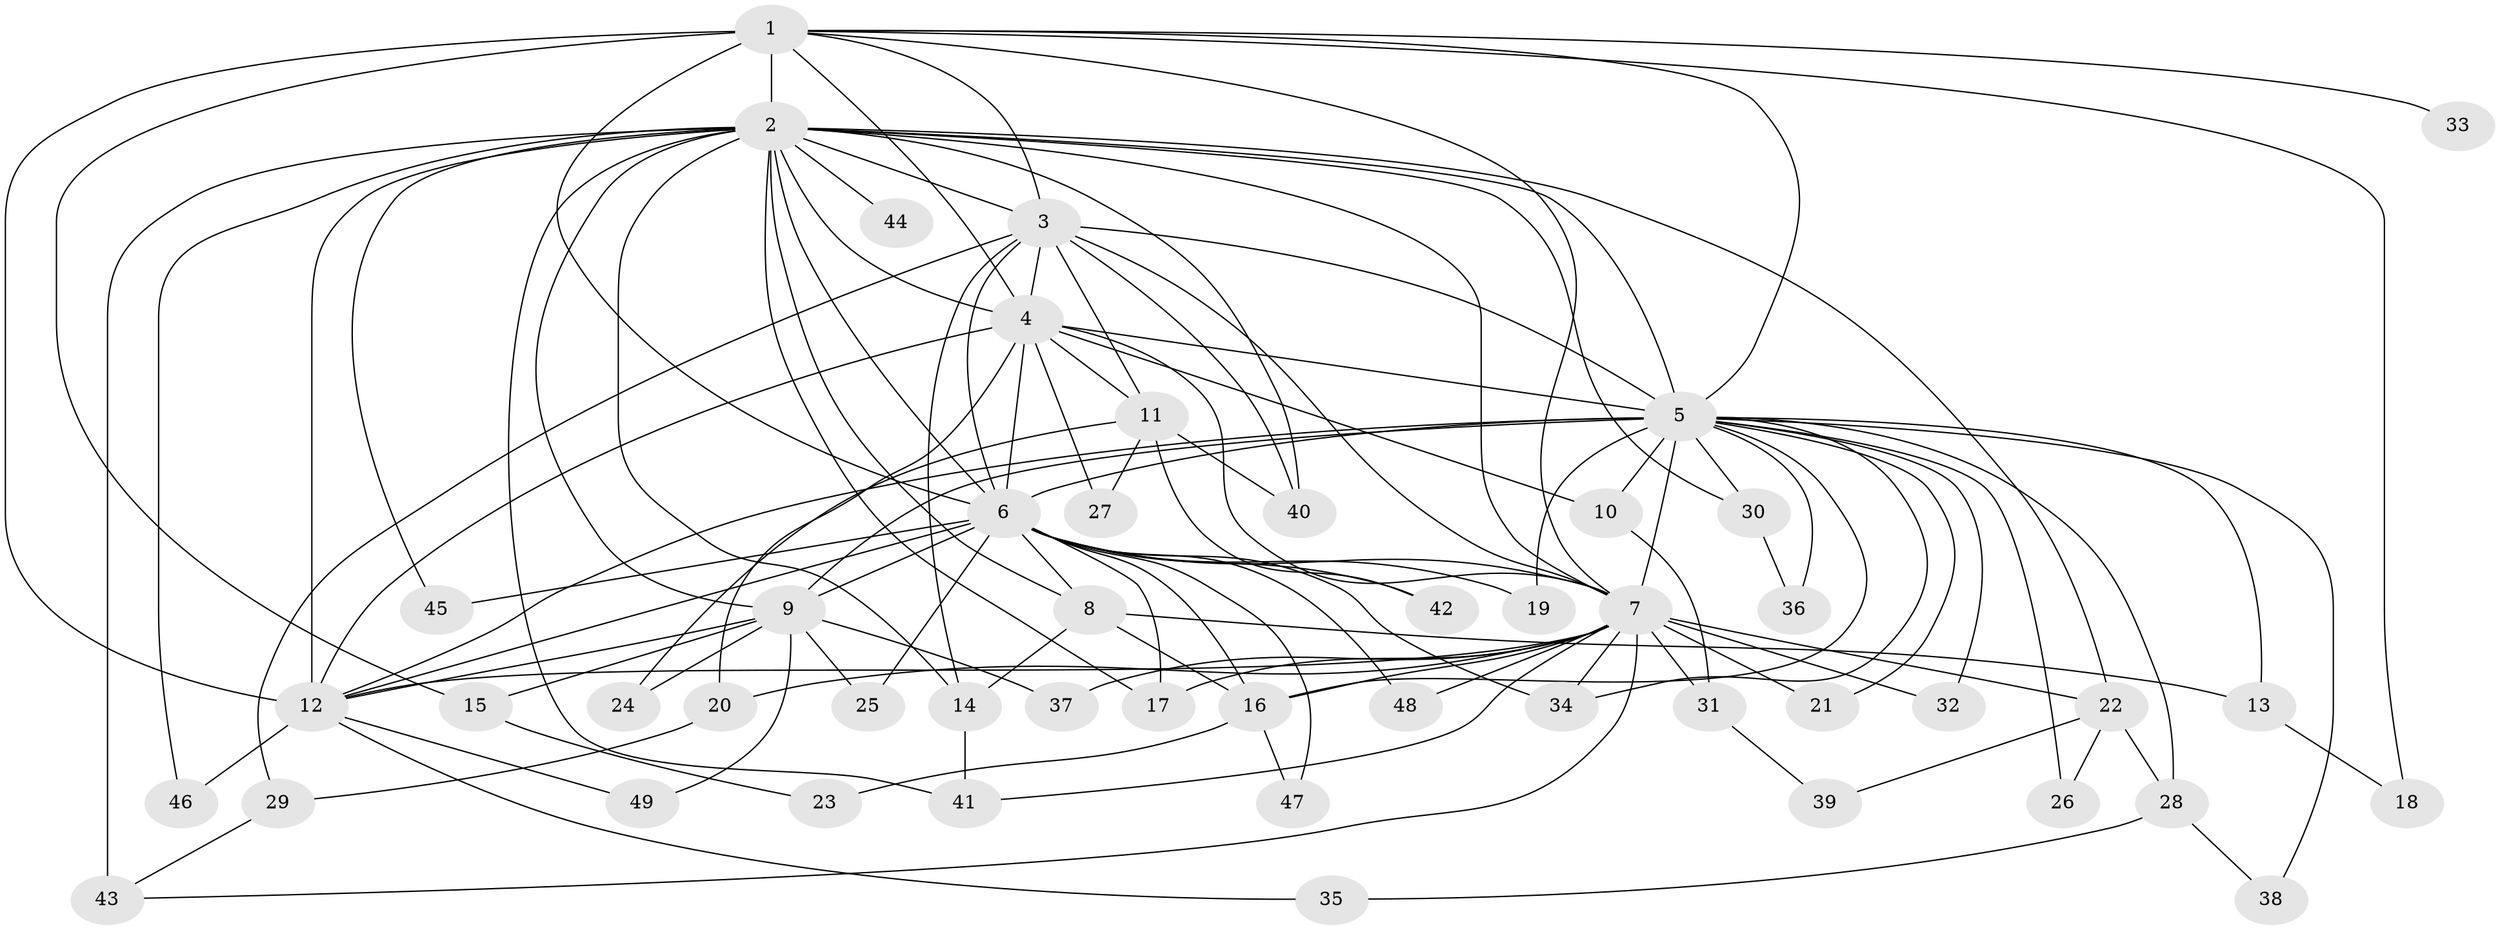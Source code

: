 // original degree distribution, {16: 0.030612244897959183, 31: 0.01020408163265306, 24: 0.01020408163265306, 19: 0.02040816326530612, 18: 0.02040816326530612, 23: 0.01020408163265306, 6: 0.02040816326530612, 10: 0.01020408163265306, 3: 0.20408163265306123, 2: 0.5408163265306123, 4: 0.08163265306122448, 5: 0.030612244897959183, 7: 0.01020408163265306}
// Generated by graph-tools (version 1.1) at 2025/35/03/09/25 02:35:01]
// undirected, 49 vertices, 117 edges
graph export_dot {
graph [start="1"]
  node [color=gray90,style=filled];
  1;
  2;
  3;
  4;
  5;
  6;
  7;
  8;
  9;
  10;
  11;
  12;
  13;
  14;
  15;
  16;
  17;
  18;
  19;
  20;
  21;
  22;
  23;
  24;
  25;
  26;
  27;
  28;
  29;
  30;
  31;
  32;
  33;
  34;
  35;
  36;
  37;
  38;
  39;
  40;
  41;
  42;
  43;
  44;
  45;
  46;
  47;
  48;
  49;
  1 -- 2 [weight=3.0];
  1 -- 3 [weight=1.0];
  1 -- 4 [weight=1.0];
  1 -- 5 [weight=1.0];
  1 -- 6 [weight=3.0];
  1 -- 7 [weight=2.0];
  1 -- 12 [weight=1.0];
  1 -- 15 [weight=1.0];
  1 -- 18 [weight=1.0];
  1 -- 33 [weight=1.0];
  2 -- 3 [weight=5.0];
  2 -- 4 [weight=4.0];
  2 -- 5 [weight=2.0];
  2 -- 6 [weight=4.0];
  2 -- 7 [weight=4.0];
  2 -- 8 [weight=1.0];
  2 -- 9 [weight=2.0];
  2 -- 12 [weight=14.0];
  2 -- 14 [weight=1.0];
  2 -- 17 [weight=1.0];
  2 -- 22 [weight=3.0];
  2 -- 30 [weight=1.0];
  2 -- 40 [weight=1.0];
  2 -- 41 [weight=1.0];
  2 -- 43 [weight=3.0];
  2 -- 44 [weight=2.0];
  2 -- 45 [weight=1.0];
  2 -- 46 [weight=1.0];
  3 -- 4 [weight=1.0];
  3 -- 5 [weight=1.0];
  3 -- 6 [weight=3.0];
  3 -- 7 [weight=3.0];
  3 -- 11 [weight=1.0];
  3 -- 14 [weight=1.0];
  3 -- 29 [weight=1.0];
  3 -- 40 [weight=1.0];
  4 -- 5 [weight=1.0];
  4 -- 6 [weight=2.0];
  4 -- 7 [weight=3.0];
  4 -- 10 [weight=1.0];
  4 -- 11 [weight=1.0];
  4 -- 12 [weight=1.0];
  4 -- 20 [weight=1.0];
  4 -- 27 [weight=1.0];
  5 -- 6 [weight=3.0];
  5 -- 7 [weight=2.0];
  5 -- 9 [weight=1.0];
  5 -- 10 [weight=1.0];
  5 -- 12 [weight=1.0];
  5 -- 13 [weight=1.0];
  5 -- 16 [weight=1.0];
  5 -- 19 [weight=1.0];
  5 -- 21 [weight=1.0];
  5 -- 26 [weight=1.0];
  5 -- 28 [weight=1.0];
  5 -- 30 [weight=1.0];
  5 -- 32 [weight=1.0];
  5 -- 34 [weight=1.0];
  5 -- 36 [weight=1.0];
  5 -- 38 [weight=1.0];
  6 -- 7 [weight=4.0];
  6 -- 8 [weight=1.0];
  6 -- 9 [weight=1.0];
  6 -- 12 [weight=1.0];
  6 -- 16 [weight=1.0];
  6 -- 17 [weight=1.0];
  6 -- 19 [weight=2.0];
  6 -- 25 [weight=1.0];
  6 -- 34 [weight=1.0];
  6 -- 42 [weight=1.0];
  6 -- 45 [weight=1.0];
  6 -- 47 [weight=1.0];
  6 -- 48 [weight=1.0];
  7 -- 12 [weight=1.0];
  7 -- 16 [weight=1.0];
  7 -- 17 [weight=1.0];
  7 -- 20 [weight=2.0];
  7 -- 21 [weight=1.0];
  7 -- 22 [weight=2.0];
  7 -- 31 [weight=1.0];
  7 -- 32 [weight=1.0];
  7 -- 34 [weight=1.0];
  7 -- 37 [weight=1.0];
  7 -- 41 [weight=1.0];
  7 -- 43 [weight=1.0];
  7 -- 48 [weight=1.0];
  8 -- 13 [weight=1.0];
  8 -- 14 [weight=1.0];
  8 -- 16 [weight=1.0];
  9 -- 12 [weight=1.0];
  9 -- 15 [weight=1.0];
  9 -- 24 [weight=1.0];
  9 -- 25 [weight=1.0];
  9 -- 37 [weight=1.0];
  9 -- 49 [weight=1.0];
  10 -- 31 [weight=1.0];
  11 -- 24 [weight=1.0];
  11 -- 27 [weight=1.0];
  11 -- 40 [weight=1.0];
  11 -- 42 [weight=1.0];
  12 -- 35 [weight=1.0];
  12 -- 46 [weight=1.0];
  12 -- 49 [weight=1.0];
  13 -- 18 [weight=1.0];
  14 -- 41 [weight=1.0];
  15 -- 23 [weight=1.0];
  16 -- 23 [weight=1.0];
  16 -- 47 [weight=1.0];
  20 -- 29 [weight=1.0];
  22 -- 26 [weight=1.0];
  22 -- 28 [weight=1.0];
  22 -- 39 [weight=1.0];
  28 -- 35 [weight=1.0];
  28 -- 38 [weight=1.0];
  29 -- 43 [weight=1.0];
  30 -- 36 [weight=1.0];
  31 -- 39 [weight=1.0];
}
